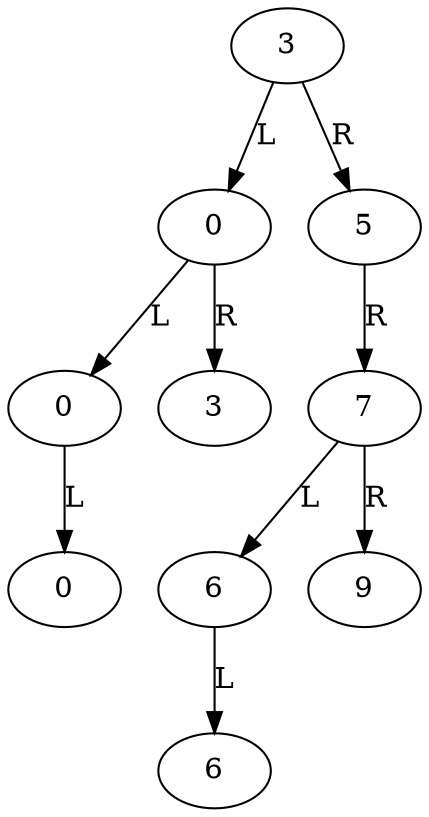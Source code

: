 digraph tree {
1390753642 [label="3"]
1390753642 -> 1052953772 [label="L"]
1052953772 [label="0"]
1052953772 -> 1728794724 [label="L"]
1728794724 [label="0"]
1728794724 -> 399182358 [label="L"]
399182358 [label="0"]
1052953772 -> 318977678 [label="R"]
318977678 [label="3"]
1390753642 -> 938651234 [label="R"]
938651234 [label="5"]
938651234 -> 496418976 [label="R"]
496418976 [label="7"]
496418976 -> 339761037 [label="L"]
339761037 [label="6"]
339761037 -> 204731486 [label="L"]
204731486 [label="6"]
496418976 -> 653282708 [label="R"]
653282708 [label="9"]
}
